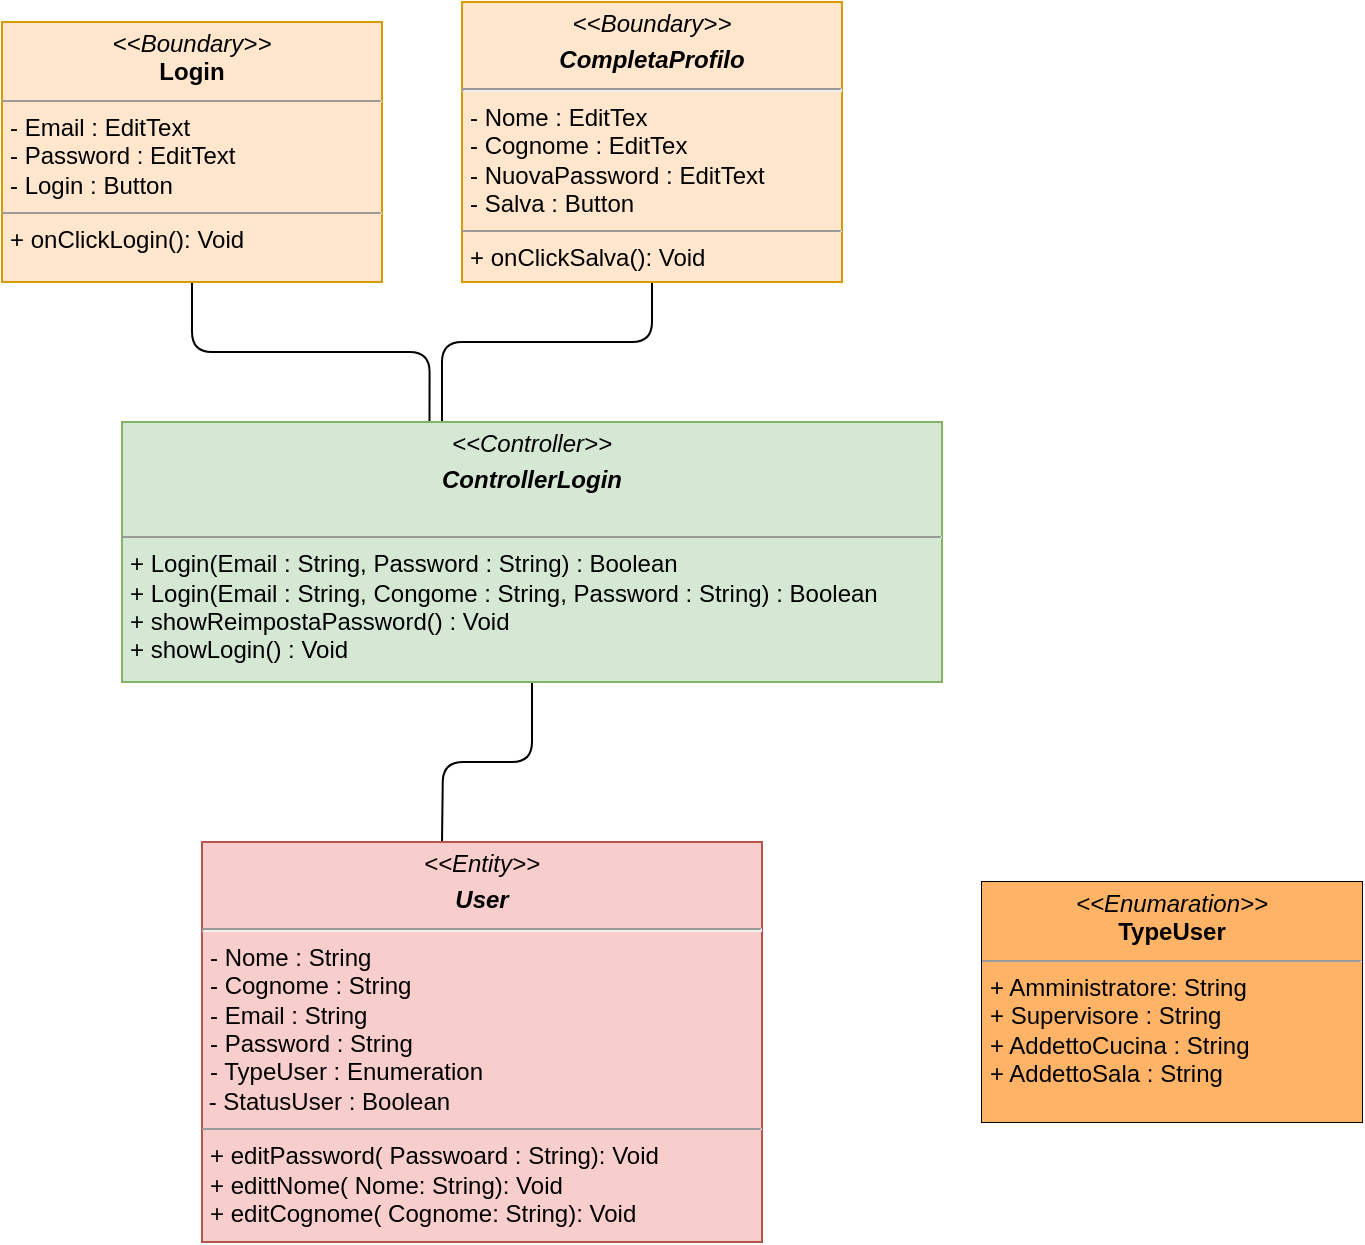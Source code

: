 <mxfile version="20.6.2" type="device" pages="6"><diagram id="C5RBs43oDa-KdzZeNtuy" name="Login"><mxGraphModel dx="1250" dy="701" grid="1" gridSize="10" guides="1" tooltips="1" connect="1" arrows="1" fold="1" page="1" pageScale="1" pageWidth="827" pageHeight="1169" math="0" shadow="0"><root><mxCell id="WIyWlLk6GJQsqaUBKTNV-0"/><mxCell id="WIyWlLk6GJQsqaUBKTNV-1" parent="WIyWlLk6GJQsqaUBKTNV-0"/><mxCell id="fIgG-gsYOsjB_yqQdHiJ-6" style="edgeStyle=orthogonalEdgeStyle;orthogonalLoop=1;jettySize=auto;html=1;exitX=0.5;exitY=1;exitDx=0;exitDy=0;entryX=0.375;entryY=0;entryDx=0;entryDy=0;entryPerimeter=0;endArrow=none;endFill=0;rounded=1;" parent="WIyWlLk6GJQsqaUBKTNV-1" source="fIgG-gsYOsjB_yqQdHiJ-0" target="fIgG-gsYOsjB_yqQdHiJ-2" edge="1"><mxGeometry relative="1" as="geometry"/></mxCell><mxCell id="fIgG-gsYOsjB_yqQdHiJ-0" value="&lt;p style=&quot;margin:0px;margin-top:4px;text-align:center;&quot;&gt;&lt;i&gt;&amp;lt;&amp;lt;Boundary&amp;gt;&amp;gt;&lt;/i&gt;&lt;br&gt;&lt;b&gt;Login&lt;/b&gt;&lt;/p&gt;&lt;hr size=&quot;1&quot;&gt;&lt;p style=&quot;margin:0px;margin-left:4px;&quot;&gt;- Email : EditText&lt;br&gt;- Password : EditText&lt;/p&gt;&lt;p style=&quot;margin:0px;margin-left:4px;&quot;&gt;- Login : Button&lt;/p&gt;&lt;hr size=&quot;1&quot;&gt;&lt;p style=&quot;margin:0px;margin-left:4px;&quot;&gt;+ onClickLogin(): Void&lt;br&gt;&lt;/p&gt;" style="verticalAlign=top;align=left;overflow=fill;fontSize=12;fontFamily=Helvetica;html=1;fillColor=#ffe6cc;strokeColor=#d79b00;" parent="WIyWlLk6GJQsqaUBKTNV-1" vertex="1"><mxGeometry x="80" y="60" width="190" height="130" as="geometry"/></mxCell><mxCell id="fIgG-gsYOsjB_yqQdHiJ-7" style="edgeStyle=orthogonalEdgeStyle;orthogonalLoop=1;jettySize=auto;html=1;strokeColor=default;rounded=1;endArrow=none;endFill=0;" parent="WIyWlLk6GJQsqaUBKTNV-1" source="fIgG-gsYOsjB_yqQdHiJ-1" target="fIgG-gsYOsjB_yqQdHiJ-2" edge="1"><mxGeometry relative="1" as="geometry"><Array as="points"><mxPoint x="405" y="220"/><mxPoint x="300" y="220"/></Array></mxGeometry></mxCell><mxCell id="fIgG-gsYOsjB_yqQdHiJ-1" value="&lt;p style=&quot;margin:0px;margin-top:4px;text-align:center;&quot;&gt;&lt;i&gt;&amp;lt;&amp;lt;Boundary&amp;gt;&amp;gt;&lt;/i&gt;&lt;br&gt;&lt;/p&gt;&lt;p style=&quot;margin:0px;margin-top:4px;text-align:center;&quot;&gt;&lt;i&gt;&lt;b&gt;CompletaProfilo&lt;/b&gt;&lt;/i&gt;&lt;/p&gt;&lt;hr&gt;&lt;p style=&quot;margin:0px;margin-left:4px;&quot;&gt;- Nome : EditTex&lt;br&gt;&lt;/p&gt;&lt;p style=&quot;margin:0px;margin-left:4px;&quot;&gt;- Cognome : EditTex&lt;br&gt;&lt;/p&gt;&lt;p style=&quot;margin:0px;margin-left:4px;&quot;&gt;- NuovaPassword : EditText&lt;/p&gt;&lt;p style=&quot;margin:0px;margin-left:4px;&quot;&gt;- Salva : Button&lt;/p&gt;&lt;hr size=&quot;1&quot;&gt;&lt;p style=&quot;margin:0px;margin-left:4px;&quot;&gt;+ onClickSalva(): Void&lt;br&gt;&lt;/p&gt;" style="verticalAlign=top;align=left;overflow=fill;fontSize=12;fontFamily=Helvetica;html=1;fillColor=#ffe6cc;strokeColor=#d79b00;" parent="WIyWlLk6GJQsqaUBKTNV-1" vertex="1"><mxGeometry x="310" y="50" width="190" height="140" as="geometry"/></mxCell><mxCell id="fIgG-gsYOsjB_yqQdHiJ-8" style="edgeStyle=orthogonalEdgeStyle;rounded=1;orthogonalLoop=1;jettySize=auto;html=1;exitX=0.5;exitY=1;exitDx=0;exitDy=0;endArrow=none;endFill=0;entryX=0.5;entryY=0;entryDx=0;entryDy=0;" parent="WIyWlLk6GJQsqaUBKTNV-1" source="fIgG-gsYOsjB_yqQdHiJ-2" edge="1"><mxGeometry relative="1" as="geometry"><mxPoint x="300" y="470" as="targetPoint"/><Array as="points"/></mxGeometry></mxCell><mxCell id="fIgG-gsYOsjB_yqQdHiJ-2" value="&lt;p style=&quot;margin:0px;margin-top:4px;text-align:center;&quot;&gt;&lt;i&gt;&amp;lt;&amp;lt;Controller&amp;gt;&amp;gt;&lt;/i&gt;&lt;br&gt;&lt;/p&gt;&lt;p style=&quot;margin:0px;margin-top:4px;text-align:center;&quot;&gt;&lt;i&gt;&lt;b&gt;ControllerLogin&lt;/b&gt;&lt;/i&gt;&lt;/p&gt;&lt;br&gt;&lt;hr size=&quot;1&quot;&gt;&lt;p style=&quot;margin:0px;margin-left:4px;&quot;&gt;+ Login(Email : String, Password : String) : Boolean&lt;br&gt;&lt;/p&gt;&lt;p style=&quot;margin:0px;margin-left:4px;&quot;&gt;+ Login(Email : String, Congome : String, Password : String) : Boolean&lt;br&gt;&lt;/p&gt;&lt;p style=&quot;margin:0px;margin-left:4px;&quot;&gt;+ showReimpostaPassword() : Void&lt;/p&gt;&lt;p style=&quot;margin:0px;margin-left:4px;&quot;&gt;+ showLogin() : Void&lt;/p&gt;" style="verticalAlign=top;align=left;overflow=fill;fontSize=12;fontFamily=Helvetica;html=1;fillColor=#d5e8d4;strokeColor=#82b366;" parent="WIyWlLk6GJQsqaUBKTNV-1" vertex="1"><mxGeometry x="140" y="260" width="410" height="130" as="geometry"/></mxCell><mxCell id="BSMF40cWOVb4mslJt6LY-0" value="&lt;p style=&quot;margin:0px;margin-top:4px;text-align:center;&quot;&gt;&lt;i&gt;&amp;lt;&amp;lt;Entity&amp;gt;&amp;gt;&lt;/i&gt;&lt;br&gt;&lt;/p&gt;&lt;p style=&quot;margin:0px;margin-top:4px;text-align:center;&quot;&gt;&lt;i&gt;&lt;b&gt;User&lt;/b&gt;&lt;/i&gt;&lt;/p&gt;&lt;hr&gt;&lt;p style=&quot;margin:0px;margin-left:4px;&quot;&gt;- Nome : String&lt;br&gt;&lt;/p&gt;&lt;p style=&quot;margin:0px;margin-left:4px;&quot;&gt;- Cognome : String&lt;/p&gt;&lt;p style=&quot;margin:0px;margin-left:4px;&quot;&gt;- Email : String&lt;/p&gt;&lt;p style=&quot;margin:0px;margin-left:4px;&quot;&gt;- Password : String&lt;/p&gt;&lt;p style=&quot;margin:0px;margin-left:4px;&quot;&gt;- TypeUser : Enumeration&lt;/p&gt;&amp;nbsp;- StatusUser : Boolean&lt;br&gt;&lt;hr size=&quot;1&quot;&gt;&lt;p style=&quot;margin:0px;margin-left:4px;&quot;&gt;+ editPassword( Passwoard : String): Void&lt;br&gt;&lt;/p&gt;&lt;p style=&quot;margin:0px;margin-left:4px;&quot;&gt;+ edittNome( Nome: String): Void&lt;br&gt;&lt;/p&gt;&lt;p style=&quot;margin:0px;margin-left:4px;&quot;&gt;+ editCognome( Cognome: String): Void&lt;br&gt;&lt;/p&gt;" style="verticalAlign=top;align=left;overflow=fill;fontSize=12;fontFamily=Helvetica;html=1;fillColor=#f8cecc;strokeColor=#b85450;" vertex="1" parent="WIyWlLk6GJQsqaUBKTNV-1"><mxGeometry x="180" y="470" width="280" height="200" as="geometry"/></mxCell><mxCell id="NIJepzwRWsLgAAEDBCcd-0" value="&lt;p style=&quot;margin:0px;margin-top:4px;text-align:center;&quot;&gt;&lt;i&gt;&amp;lt;&amp;lt;Enumaration&amp;gt;&amp;gt;&lt;/i&gt;&lt;br&gt;&lt;b&gt;TypeUser&lt;/b&gt;&lt;/p&gt;&lt;hr size=&quot;1&quot;&gt;&lt;p style=&quot;margin:0px;margin-left:4px;&quot;&gt;+ Amministratore: String&lt;br&gt;+ Supervisore : String&lt;/p&gt;&lt;p style=&quot;margin:0px;margin-left:4px;&quot;&gt;+ AddettoCucina : String&lt;/p&gt;&lt;p style=&quot;margin:0px;margin-left:4px;&quot;&gt;+ AddettoSala : String&lt;br&gt;&lt;/p&gt;" style="verticalAlign=top;align=left;overflow=fill;fontSize=12;fontFamily=Helvetica;html=1;labelBackgroundColor=#FFB366;" vertex="1" parent="WIyWlLk6GJQsqaUBKTNV-1"><mxGeometry x="570" y="490" width="190" height="120" as="geometry"/></mxCell></root></mxGraphModel></diagram><diagram id="jGvig69323w6pwtKVTCG" name="CreaUtenza"><mxGraphModel dx="2773" dy="2178" grid="1" gridSize="10" guides="1" tooltips="1" connect="1" arrows="1" fold="1" page="1" pageScale="1" pageWidth="850" pageHeight="1100" math="0" shadow="0"><root><mxCell id="0"/><mxCell id="1" parent="0"/><mxCell id="91bRiFMgVz9EXIyJVwng-1" style="edgeStyle=orthogonalEdgeStyle;orthogonalLoop=1;jettySize=auto;html=1;exitX=0.5;exitY=1;exitDx=0;exitDy=0;entryX=0.375;entryY=0;entryDx=0;entryDy=0;entryPerimeter=0;endArrow=none;endFill=0;rounded=1;" edge="1" parent="1" source="91bRiFMgVz9EXIyJVwng-2" target="91bRiFMgVz9EXIyJVwng-6"><mxGeometry relative="1" as="geometry"/></mxCell><mxCell id="91bRiFMgVz9EXIyJVwng-2" value="&lt;p style=&quot;margin:0px;margin-top:4px;text-align:center;&quot;&gt;&lt;i&gt;&amp;lt;&amp;lt;Boundary&amp;gt;&amp;gt;&lt;/i&gt;&lt;br&gt;&lt;b&gt;ListEmployees&lt;/b&gt;&lt;/p&gt;&lt;hr size=&quot;1&quot;&gt;&lt;p style=&quot;margin:0px;margin-left:4px;&quot;&gt;- ListEmployees : Arraylist&amp;lt;EmployeeItem&amp;gt;&lt;/p&gt;&lt;p style=&quot;margin:0px;margin-left:4px;&quot;&gt;- SearchBar : EditText&lt;/p&gt;&lt;hr size=&quot;1&quot;&gt;&lt;p style=&quot;margin:0px;margin-left:4px;&quot;&gt;+ onClickSearch(): Void&lt;br&gt;&lt;/p&gt;&lt;p style=&quot;margin:0px;margin-left:4px;&quot;&gt;&lt;br&gt;&lt;/p&gt;" style="verticalAlign=top;align=left;overflow=fill;fontSize=12;fontFamily=Helvetica;html=1;fillColor=#ffe6cc;strokeColor=#d79b00;" vertex="1" parent="1"><mxGeometry x="-260" y="-60" width="240" height="120" as="geometry"/></mxCell><mxCell id="91bRiFMgVz9EXIyJVwng-3" style="edgeStyle=orthogonalEdgeStyle;orthogonalLoop=1;jettySize=auto;html=1;strokeColor=default;rounded=1;endArrow=none;endFill=0;" edge="1" parent="1" source="91bRiFMgVz9EXIyJVwng-4" target="91bRiFMgVz9EXIyJVwng-6"><mxGeometry relative="1" as="geometry"><Array as="points"><mxPoint x="90" y="100"/><mxPoint x="5" y="100"/></Array></mxGeometry></mxCell><mxCell id="91bRiFMgVz9EXIyJVwng-4" value="&lt;p style=&quot;margin:0px;margin-top:4px;text-align:center;&quot;&gt;&lt;i&gt;&amp;lt;&amp;lt;Boundary&amp;gt;&amp;gt;&lt;/i&gt;&lt;br&gt;&lt;/p&gt;&lt;p style=&quot;margin:0px;margin-top:4px;text-align:center;&quot;&gt;&lt;b&gt;&lt;i&gt;CreateEmployee&lt;/i&gt;&lt;/b&gt;&lt;/p&gt;&lt;hr&gt;&lt;p style=&quot;margin:0px;margin-left:4px;&quot;&gt;- Email: EditTex&lt;/p&gt;&lt;p style=&quot;margin:0px;margin-left:4px;&quot;&gt;- Password : EditText&lt;/p&gt;&lt;p style=&quot;margin:0px;margin-left:4px;&quot;&gt;- Aggiungi : Button&lt;/p&gt;&lt;p style=&quot;margin:0px;margin-left:4px;&quot;&gt;- Annulla : Button&lt;br&gt;&lt;/p&gt;&lt;p style=&quot;margin:0px;margin-left:4px;&quot;&gt;- Genera : Button&lt;br&gt;&lt;/p&gt;&lt;p style=&quot;margin:0px;margin-left:4px;&quot;&gt;- CucinaRuolo : Button&lt;br&gt;&lt;/p&gt;&lt;p style=&quot;margin:0px;margin-left:4px;&quot;&gt;- SupervisoreRuolo : Button&lt;br&gt;&lt;/p&gt;&lt;p style=&quot;margin:0px;margin-left:4px;&quot;&gt;- SalaRuolo : Button&lt;br&gt;&lt;/p&gt;&lt;hr size=&quot;1&quot;&gt;&lt;p style=&quot;margin:0px;margin-left:4px;&quot;&gt;+ onClickAggiungi(): Void&lt;br&gt;&lt;/p&gt;&lt;p style=&quot;margin:0px;margin-left:4px;&quot;&gt;+ onClickAnnulla&amp;nbsp;(): Void&lt;br&gt;&lt;/p&gt;&lt;p style=&quot;margin:0px;margin-left:4px;&quot;&gt;+ onClickGenera&amp;nbsp;(): Void&lt;br&gt;&lt;/p&gt;&lt;p style=&quot;margin:0px;margin-left:4px;&quot;&gt;+ onClickCucinaRuolo(): Void&lt;br&gt;&lt;/p&gt;&lt;p style=&quot;margin:0px;margin-left:4px;&quot;&gt;+ onClickSupervisoreRuolo&amp;nbsp;(): Void&lt;br&gt;&lt;/p&gt;&lt;p style=&quot;margin:0px;margin-left:4px;&quot;&gt;+ onClickSalaRuolo&amp;nbsp;(): Void&lt;br&gt;&lt;/p&gt;" style="verticalAlign=top;align=left;overflow=fill;fontSize=12;fontFamily=Helvetica;html=1;fillColor=#ffe6cc;strokeColor=#d79b00;" vertex="1" parent="1"><mxGeometry x="10" y="-220" width="200" height="280" as="geometry"/></mxCell><mxCell id="91bRiFMgVz9EXIyJVwng-5" style="edgeStyle=orthogonalEdgeStyle;rounded=1;orthogonalLoop=1;jettySize=auto;html=1;exitX=0.5;exitY=1;exitDx=0;exitDy=0;endArrow=none;endFill=0;entryX=0.5;entryY=0;entryDx=0;entryDy=0;" edge="1" parent="1" source="91bRiFMgVz9EXIyJVwng-6"><mxGeometry relative="1" as="geometry"><mxPoint x="-40" y="350" as="targetPoint"/><Array as="points"/></mxGeometry></mxCell><mxCell id="91bRiFMgVz9EXIyJVwng-6" value="&lt;p style=&quot;margin:0px;margin-top:4px;text-align:center;&quot;&gt;&lt;i&gt;&amp;lt;&amp;lt;Controller&amp;gt;&amp;gt;&lt;/i&gt;&lt;br&gt;&lt;/p&gt;&lt;p style=&quot;margin:0px;margin-top:4px;text-align:center;&quot;&gt;&lt;i&gt;&lt;b&gt;ControllerListEmployees&lt;/b&gt;&lt;/i&gt;&lt;/p&gt;&lt;br&gt;&lt;hr size=&quot;1&quot;&gt;&lt;p style=&quot;margin:0px;margin-left:4px;&quot;&gt;+ SearchEmployee(SearchText: String ) : ArrayList&amp;lt;User&amp;gt;&lt;br&gt;&lt;/p&gt;&lt;p style=&quot;margin:0px;margin-left:4px;&quot;&gt;+ createEmployee (Email : String, Password : String) : Boolean&lt;/p&gt;&lt;p style=&quot;margin:0px;margin-left:4px;&quot;&gt;+ deleteEmployee(Employee : User ) : Void&lt;/p&gt;&lt;p style=&quot;margin:0px;margin-left:4px;&quot;&gt;+ showListEmployees() : Void&lt;/p&gt;&lt;p style=&quot;margin:0px;margin-left:4px;&quot;&gt;+ showCreateEmployee() : Void&lt;br&gt;&lt;/p&gt;" style="verticalAlign=top;align=left;overflow=fill;fontSize=12;fontFamily=Helvetica;html=1;fillColor=#d5e8d4;strokeColor=#82b366;" vertex="1" parent="1"><mxGeometry x="-200" y="140" width="410" height="140" as="geometry"/></mxCell><mxCell id="n3niWPPaWHamE7B-ONCe-1" value="&lt;p style=&quot;margin:0px;margin-top:4px;text-align:center;&quot;&gt;&lt;i&gt;&amp;lt;&amp;lt;Entity&amp;gt;&amp;gt;&lt;/i&gt;&lt;br&gt;&lt;/p&gt;&lt;p style=&quot;margin:0px;margin-top:4px;text-align:center;&quot;&gt;&lt;i&gt;&lt;b&gt;User&lt;/b&gt;&lt;/i&gt;&lt;/p&gt;&lt;hr&gt;&lt;p style=&quot;margin:0px;margin-left:4px;&quot;&gt;- Nome : String&lt;br&gt;&lt;/p&gt;&lt;p style=&quot;margin:0px;margin-left:4px;&quot;&gt;- Cognome : String&lt;/p&gt;&lt;p style=&quot;margin:0px;margin-left:4px;&quot;&gt;- Email : String&lt;/p&gt;&lt;p style=&quot;margin:0px;margin-left:4px;&quot;&gt;- Password : String&lt;/p&gt;&lt;p style=&quot;margin:0px;margin-left:4px;&quot;&gt;- TypeUser : Enumeration&lt;/p&gt;&amp;nbsp;- StatusUser : Boolean&lt;br&gt;&lt;hr size=&quot;1&quot;&gt;&lt;p style=&quot;margin:0px;margin-left:4px;&quot;&gt;+ editPassword( Passwoard : String): Void&lt;br&gt;&lt;/p&gt;&lt;p style=&quot;margin:0px;margin-left:4px;&quot;&gt;+ edittNome( Nome: String): Void&lt;br&gt;&lt;/p&gt;&lt;p style=&quot;margin:0px;margin-left:4px;&quot;&gt;+ editCognome( Cognome: String): Void&lt;br&gt;&lt;/p&gt;" style="verticalAlign=top;align=left;overflow=fill;fontSize=12;fontFamily=Helvetica;html=1;fillColor=#f8cecc;strokeColor=#b85450;" vertex="1" parent="1"><mxGeometry x="-180" y="350" width="280" height="200" as="geometry"/></mxCell><mxCell id="4iCoaSWhfc6eYk2kQwWl-1" value="&lt;p style=&quot;margin:0px;margin-top:4px;text-align:center;&quot;&gt;&lt;i&gt;&amp;lt;&amp;lt;Enumaration&amp;gt;&amp;gt;&lt;/i&gt;&lt;br&gt;&lt;b&gt;TypeUser&lt;/b&gt;&lt;/p&gt;&lt;hr size=&quot;1&quot;&gt;&lt;p style=&quot;margin:0px;margin-left:4px;&quot;&gt;+ Amministratore: String&lt;br&gt;+ Supervisore : String&lt;/p&gt;&lt;p style=&quot;margin:0px;margin-left:4px;&quot;&gt;+ AddettoCucina : String&lt;/p&gt;&lt;p style=&quot;margin:0px;margin-left:4px;&quot;&gt;+ AddettoSala : String&lt;br&gt;&lt;/p&gt;" style="verticalAlign=top;align=left;overflow=fill;fontSize=12;fontFamily=Helvetica;html=1;labelBackgroundColor=#FFB366;" vertex="1" parent="1"><mxGeometry x="230" y="340" width="190" height="120" as="geometry"/></mxCell><mxCell id="4iCoaSWhfc6eYk2kQwWl-3" style="edgeStyle=orthogonalEdgeStyle;rounded=1;orthogonalLoop=1;jettySize=auto;html=1;exitX=1;exitY=0.5;exitDx=0;exitDy=0;entryX=0.006;entryY=0.541;entryDx=0;entryDy=0;entryPerimeter=0;endArrow=none;endFill=0;" edge="1" parent="1" source="4iCoaSWhfc6eYk2kQwWl-2" target="91bRiFMgVz9EXIyJVwng-2"><mxGeometry relative="1" as="geometry"/></mxCell><mxCell id="4iCoaSWhfc6eYk2kQwWl-2" value="&lt;p style=&quot;margin:0px;margin-top:4px;text-align:center;&quot;&gt;&lt;i&gt;&amp;lt;&amp;lt;Boundary&amp;gt;&amp;gt;&lt;/i&gt;&lt;br&gt;&lt;b&gt;EmployeeItem&lt;/b&gt;&lt;/p&gt;&lt;hr size=&quot;1&quot;&gt;&lt;p style=&quot;margin:0px;margin-left:4px;&quot;&gt;- LogoRuolo : ImageView&lt;/p&gt;&lt;p style=&quot;margin:0px;margin-left:4px;&quot;&gt;- NomeCognome : TextView&lt;br&gt;- Ruolo: TextView&lt;br&gt;&lt;/p&gt;&lt;p style=&quot;margin:0px;margin-left:4px;&quot;&gt;- Status : Circles&lt;/p&gt;&lt;hr size=&quot;1&quot;&gt;&lt;p style=&quot;margin:0px;margin-left:4px;&quot;&gt;&lt;br&gt;&lt;/p&gt;&lt;p style=&quot;margin:0px;margin-left:4px;&quot;&gt;&lt;br&gt;&lt;/p&gt;" style="verticalAlign=top;align=left;overflow=fill;fontSize=12;fontFamily=Helvetica;html=1;fillColor=#ffe6cc;strokeColor=#d79b00;" vertex="1" parent="1"><mxGeometry x="-530" y="-60" width="190" height="130" as="geometry"/></mxCell></root></mxGraphModel></diagram><diagram id="GJ8tsDP2kwkNJNtcHsYm" name="Produttività"><mxGraphModel dx="1923" dy="1078" grid="1" gridSize="10" guides="1" tooltips="1" connect="1" arrows="1" fold="1" page="1" pageScale="1" pageWidth="850" pageHeight="1100" math="0" shadow="0"><root><mxCell id="0"/><mxCell id="1" parent="0"/><mxCell id="xRPLZ9OTyfNiqpCq2RP6-2" value="&lt;p style=&quot;margin:0px;margin-top:4px;text-align:center;&quot;&gt;&lt;i&gt;&amp;lt;&amp;lt;Boundary&amp;gt;&amp;gt;&lt;/i&gt;&lt;br&gt;&lt;b&gt;Productivity&lt;/b&gt;&lt;/p&gt;&lt;hr size=&quot;1&quot;&gt;&lt;p style=&quot;margin:0px;margin-left:4px;&quot;&gt;- DataPickerFrom : DataPicker&lt;/p&gt;&amp;nbsp;- DataPicker&lt;span style=&quot;background-color: initial;&quot;&gt;To : DataPicker&lt;/span&gt;&lt;br&gt;&lt;p style=&quot;margin:0px;margin-left:4px;&quot;&gt;- CircularDiagramProductivity : Diagram&amp;nbsp;&lt;/p&gt;&lt;p style=&quot;margin:0px;margin-left:4px;&quot;&gt;- LinearDiagramProductivity : Diagram&amp;nbsp;&lt;br&gt;&lt;/p&gt;&lt;hr&gt;&lt;p style=&quot;margin:0px;margin-left:4px;&quot;&gt;&lt;/p&gt;&lt;p style=&quot;margin:0px;margin-left:4px;&quot;&gt;+ onClickDataPicker() : Void&lt;/p&gt;" style="verticalAlign=top;align=left;overflow=fill;fontSize=12;fontFamily=Helvetica;html=1;fillColor=#ffe6cc;strokeColor=#d79b00;" vertex="1" parent="1"><mxGeometry x="570" y="160" width="240" height="140" as="geometry"/></mxCell><mxCell id="xRPLZ9OTyfNiqpCq2RP6-15" style="edgeStyle=orthogonalEdgeStyle;rounded=1;orthogonalLoop=1;jettySize=auto;html=1;exitX=0.5;exitY=0;exitDx=0;exitDy=0;entryX=0.5;entryY=1;entryDx=0;entryDy=0;endArrow=none;endFill=0;" edge="1" parent="1" source="xRPLZ9OTyfNiqpCq2RP6-6" target="xRPLZ9OTyfNiqpCq2RP6-2"><mxGeometry relative="1" as="geometry"/></mxCell><mxCell id="xRPLZ9OTyfNiqpCq2RP6-6" value="&lt;p style=&quot;margin:0px;margin-top:4px;text-align:center;&quot;&gt;&lt;i&gt;&amp;lt;&amp;lt;Controller&amp;gt;&amp;gt;&lt;/i&gt;&lt;br&gt;&lt;/p&gt;&lt;p style=&quot;margin:0px;margin-top:4px;text-align:center;&quot;&gt;&lt;i&gt;&lt;b&gt;ControllerProductivity&lt;/b&gt;&lt;/i&gt;&lt;/p&gt;&lt;br&gt;&lt;hr size=&quot;1&quot;&gt;&lt;p style=&quot;margin:0px;margin-left:4px;&quot;&gt;&lt;span style=&quot;background-color: initial;&quot;&gt;+ changeDate(dataPickerFrom : Date , DataPickerTo : Date) : Void&lt;/span&gt;&lt;/p&gt;&lt;p style=&quot;margin:0px;margin-left:4px;&quot;&gt;+ calculateProductivity( ListOrders : ArrayList&amp;lt;ProductOrdered&amp;gt;, listUtser : ArrayList&amp;lt;User&amp;gt;) : Void&lt;span style=&quot;background-color: initial;&quot;&gt;&lt;br&gt;&lt;/span&gt;&lt;/p&gt;&lt;p style=&quot;margin:0px;margin-left:4px;&quot;&gt;+ updateDiagrams() : Void&lt;br&gt;&lt;/p&gt;&lt;p style=&quot;margin:0px;margin-left:4px;&quot;&gt;+ showProductivity() : Void&lt;/p&gt;" style="verticalAlign=top;align=left;overflow=fill;fontSize=12;fontFamily=Helvetica;html=1;fillColor=#d5e8d4;strokeColor=#82b366;" vertex="1" parent="1"><mxGeometry x="480" y="400" width="550" height="130" as="geometry"/></mxCell><mxCell id="J6YLFiYET-S__J0yKZxM-6" style="edgeStyle=orthogonalEdgeStyle;rounded=1;orthogonalLoop=1;jettySize=auto;html=1;exitX=0.5;exitY=0;exitDx=0;exitDy=0;entryX=0.36;entryY=1.029;entryDx=0;entryDy=0;entryPerimeter=0;endArrow=none;endFill=0;" edge="1" parent="1" source="xRPLZ9OTyfNiqpCq2RP6-11" target="xRPLZ9OTyfNiqpCq2RP6-6"><mxGeometry relative="1" as="geometry"/></mxCell><mxCell id="xRPLZ9OTyfNiqpCq2RP6-11" value="&lt;p style=&quot;margin:0px;margin-top:4px;text-align:center;&quot;&gt;&lt;i&gt;&amp;lt;&amp;lt;Entity&amp;gt;&amp;gt;&lt;/i&gt;&lt;br&gt;&lt;/p&gt;&lt;p style=&quot;margin:0px;margin-top:4px;text-align:center;&quot;&gt;&lt;b&gt;&lt;i&gt;ProductOrdered&lt;/i&gt;&lt;/b&gt;&lt;/p&gt;&lt;hr&gt;&lt;p style=&quot;margin:0px;margin-left:4px;&quot;&gt;- Quantity: Integer&lt;/p&gt;&lt;p style=&quot;margin:0px;margin-left:4px;&quot;&gt;- TotalPrice : Float&lt;/p&gt;&lt;p style=&quot;margin:0px;margin-left:4px;&quot;&gt;- DelieveredState : Boolean&lt;/p&gt;&lt;p style=&quot;margin:0px;margin-left:4px;&quot;&gt;- DeliveredFrom : Utente&lt;/p&gt;&lt;p style=&quot;margin:0px;margin-left:4px;&quot;&gt;- Data : Date&lt;/p&gt;&lt;hr size=&quot;1&quot;&gt;&lt;p style=&quot;margin:0px;margin-left:4px;&quot;&gt;+ isDelievered() : Boolean&lt;br&gt;&lt;/p&gt;" style="verticalAlign=top;align=left;overflow=fill;fontSize=12;fontFamily=Helvetica;html=1;fillColor=#f8cecc;strokeColor=#b85450;" vertex="1" parent="1"><mxGeometry x="410" y="610" width="210" height="160" as="geometry"/></mxCell><mxCell id="J6YLFiYET-S__J0yKZxM-5" style="edgeStyle=orthogonalEdgeStyle;rounded=1;orthogonalLoop=1;jettySize=auto;html=1;exitX=0.5;exitY=0;exitDx=0;exitDy=0;entryX=0.784;entryY=1.022;entryDx=0;entryDy=0;entryPerimeter=0;endArrow=none;endFill=0;" edge="1" parent="1" source="J6YLFiYET-S__J0yKZxM-1"><mxGeometry relative="1" as="geometry"><mxPoint x="810.05" y="530.0" as="targetPoint"/></mxGeometry></mxCell><mxCell id="J6YLFiYET-S__J0yKZxM-1" value="&lt;p style=&quot;margin:0px;margin-top:4px;text-align:center;&quot;&gt;&lt;i&gt;&amp;lt;&amp;lt;Entity&amp;gt;&amp;gt;&lt;/i&gt;&lt;br&gt;&lt;/p&gt;&lt;p style=&quot;margin:0px;margin-top:4px;text-align:center;&quot;&gt;&lt;i&gt;&lt;b&gt;User&lt;/b&gt;&lt;/i&gt;&lt;/p&gt;&lt;hr&gt;&lt;p style=&quot;margin:0px;margin-left:4px;&quot;&gt;- Nome : String&lt;br&gt;&lt;/p&gt;&lt;p style=&quot;margin:0px;margin-left:4px;&quot;&gt;- Cognome : String&lt;/p&gt;&lt;p style=&quot;margin:0px;margin-left:4px;&quot;&gt;- Email : String&lt;/p&gt;&lt;p style=&quot;margin:0px;margin-left:4px;&quot;&gt;- Password : String&lt;/p&gt;&lt;p style=&quot;margin:0px;margin-left:4px;&quot;&gt;- TypeUser : Enumeration&lt;/p&gt;&amp;nbsp;- StatusUser : Boolean&lt;br&gt;&lt;hr size=&quot;1&quot;&gt;&lt;p style=&quot;margin:0px;margin-left:4px;&quot;&gt;+ editPassword( Passwoard : String): Void&lt;br&gt;&lt;/p&gt;&lt;p style=&quot;margin:0px;margin-left:4px;&quot;&gt;+ edittNome( Nome: String): Void&lt;br&gt;&lt;/p&gt;&lt;p style=&quot;margin:0px;margin-left:4px;&quot;&gt;+ editCognome( Cognome: String): Void&lt;br&gt;&lt;/p&gt;" style="verticalAlign=top;align=left;overflow=fill;fontSize=12;fontFamily=Helvetica;html=1;fillColor=#f8cecc;strokeColor=#b85450;" vertex="1" parent="1"><mxGeometry x="818.85" y="617.14" width="280" height="200" as="geometry"/></mxCell><mxCell id="C7KmnCAQw8hZGs4RPzkw-1" value="&lt;p style=&quot;margin:0px;margin-top:4px;text-align:center;&quot;&gt;&lt;i&gt;&amp;lt;&amp;lt;Enumaration&amp;gt;&amp;gt;&lt;/i&gt;&lt;br&gt;&lt;b&gt;TypeUser&lt;/b&gt;&lt;/p&gt;&lt;hr size=&quot;1&quot;&gt;&lt;p style=&quot;margin:0px;margin-left:4px;&quot;&gt;+ Amministratore: String&lt;br&gt;+ Supervisore : String&lt;/p&gt;&lt;p style=&quot;margin:0px;margin-left:4px;&quot;&gt;+ AddettoCucina : String&lt;/p&gt;&lt;p style=&quot;margin:0px;margin-left:4px;&quot;&gt;+ AddettoSala : String&lt;br&gt;&lt;/p&gt;" style="verticalAlign=top;align=left;overflow=fill;fontSize=12;fontFamily=Helvetica;html=1;labelBackgroundColor=#FFB366;" vertex="1" parent="1"><mxGeometry x="1100" y="440" width="190" height="120" as="geometry"/></mxCell></root></mxGraphModel></diagram><diagram id="nGCKs0DF24O0JzaQR2Bo" name="InfoRistorante"><mxGraphModel dx="3100" dy="2444" grid="1" gridSize="10" guides="1" tooltips="1" connect="1" arrows="1" fold="1" page="1" pageScale="1" pageWidth="827" pageHeight="1169" math="0" shadow="0"><root><mxCell id="0"/><mxCell id="1" parent="0"/><mxCell id="x-MVAJqdeXUSUHbn7tPr-1" style="edgeStyle=orthogonalEdgeStyle;orthogonalLoop=1;jettySize=auto;html=1;exitX=0.5;exitY=1;exitDx=0;exitDy=0;entryX=0.375;entryY=0;entryDx=0;entryDy=0;entryPerimeter=0;endArrow=none;endFill=0;rounded=1;" parent="1" source="x-MVAJqdeXUSUHbn7tPr-2" target="x-MVAJqdeXUSUHbn7tPr-6" edge="1"><mxGeometry relative="1" as="geometry"/></mxCell><mxCell id="x-MVAJqdeXUSUHbn7tPr-2" value="&lt;p style=&quot;margin:0px;margin-top:4px;text-align:center;&quot;&gt;&lt;i&gt;&amp;lt;&amp;lt;Boundary&amp;gt;&amp;gt;&lt;/i&gt;&lt;br&gt;&lt;b&gt;Account&lt;/b&gt;&lt;/p&gt;&lt;hr size=&quot;1&quot;&gt;&lt;p style=&quot;margin:0px;margin-left:4px;&quot;&gt;- Email : EditText&lt;br&gt;- Password : EditText&lt;/p&gt;&lt;p style=&quot;margin:0px;margin-left:4px;&quot;&gt;- Modifica : Button&lt;/p&gt;&lt;p style=&quot;margin:0px;margin-left:4px;&quot;&gt;- LogOut : Button&lt;/p&gt;&lt;hr size=&quot;1&quot;&gt;&lt;p style=&quot;margin:0px;margin-left:4px;&quot;&gt;+ onClickModifica(): Void&lt;br&gt;&lt;/p&gt;&lt;p style=&quot;margin:0px;margin-left:4px;&quot;&gt;+ onClickLogOut(): Void&lt;/p&gt;" style="verticalAlign=top;align=left;overflow=fill;fontSize=12;fontFamily=Helvetica;html=1;fillColor=#ffe6cc;strokeColor=#d79b00;" parent="1" vertex="1"><mxGeometry x="120" y="-10" width="230" height="160" as="geometry"/></mxCell><mxCell id="x-MVAJqdeXUSUHbn7tPr-3" style="edgeStyle=orthogonalEdgeStyle;orthogonalLoop=1;jettySize=auto;html=1;strokeColor=default;rounded=1;endArrow=none;endFill=0;" parent="1" source="x-MVAJqdeXUSUHbn7tPr-4" target="x-MVAJqdeXUSUHbn7tPr-6" edge="1"><mxGeometry relative="1" as="geometry"><Array as="points"><mxPoint x="485" y="220"/><mxPoint x="380" y="220"/></Array></mxGeometry></mxCell><mxCell id="x-MVAJqdeXUSUHbn7tPr-4" value="&lt;p style=&quot;margin:0px;margin-top:4px;text-align:center;&quot;&gt;&lt;i&gt;&amp;lt;&amp;lt;Boundary&amp;gt;&amp;gt;&lt;/i&gt;&lt;br&gt;&lt;/p&gt;&lt;p style=&quot;margin:0px;margin-top:4px;text-align:center;&quot;&gt;&lt;i&gt;&lt;b&gt;Modifica Account&lt;/b&gt;&lt;/i&gt;&lt;/p&gt;&lt;hr&gt;&lt;p style=&quot;margin:0px;margin-left:4px;&quot;&gt;- Nome : EditText&lt;/p&gt;&lt;p style=&quot;margin:0px;margin-left:4px;&quot;&gt;- Cognome : EditText&lt;br&gt;&lt;/p&gt;&lt;p style=&quot;margin:0px;margin-left:4px;&quot;&gt;- NomeAttivita: EditText&lt;br&gt;&lt;/p&gt;&lt;p style=&quot;margin:0px;margin-left:4px;&quot;&gt;- Telefono : EditText&lt;br&gt;&lt;/p&gt;&lt;p style=&quot;margin:0px;margin-left:4px;&quot;&gt;- Indirizzo : EditText&lt;/p&gt;&lt;p style=&quot;margin:0px;margin-left:4px;&quot;&gt;- SalvaModifiche : Button&lt;/p&gt;&lt;p style=&quot;margin:0px;margin-left:4px;&quot;&gt;- SelezionaFoto : Button&lt;/p&gt;&lt;hr size=&quot;1&quot;&gt;&lt;p style=&quot;margin:0px;margin-left:4px;&quot;&gt;+ onClickSalvaModifiche(): Void&lt;br&gt;&lt;/p&gt;&lt;p style=&quot;margin:0px;margin-left:4px;&quot;&gt;+ onClickSelezionaFoto(): Void&lt;/p&gt;" style="verticalAlign=top;align=left;overflow=fill;fontSize=12;fontFamily=Helvetica;html=1;fillColor=#ffe6cc;strokeColor=#d79b00;" parent="1" vertex="1"><mxGeometry x="390" y="-10" width="260" height="200" as="geometry"/></mxCell><mxCell id="x-MVAJqdeXUSUHbn7tPr-5" style="edgeStyle=orthogonalEdgeStyle;rounded=1;orthogonalLoop=1;jettySize=auto;html=1;exitX=0.5;exitY=1;exitDx=0;exitDy=0;endArrow=none;endFill=0;entryX=0.5;entryY=0;entryDx=0;entryDy=0;" parent="1" source="x-MVAJqdeXUSUHbn7tPr-6" edge="1"><mxGeometry relative="1" as="geometry"><mxPoint x="300" y="500" as="targetPoint"/><Array as="points"/></mxGeometry></mxCell><mxCell id="x-MVAJqdeXUSUHbn7tPr-6" value="&lt;p style=&quot;margin:0px;margin-top:4px;text-align:center;&quot;&gt;&lt;i&gt;&amp;lt;&amp;lt;Controller&amp;gt;&amp;gt;&lt;/i&gt;&lt;br&gt;&lt;/p&gt;&lt;p style=&quot;margin:0px;margin-top:4px;text-align:center;&quot;&gt;&lt;i&gt;&lt;b&gt;ControllerInfoNegozio&lt;/b&gt;&lt;/i&gt;&lt;/p&gt;&lt;br&gt;&lt;hr size=&quot;1&quot;&gt;&lt;p style=&quot;margin:0px;margin-left:4px;&quot;&gt;+ SalvaModifiche(Nome : String, Cognome : String, NomeAttivita : String , Telefono : String , Indirizzo : String ) : Boolean&lt;br&gt;&lt;/p&gt;&lt;p style=&quot;margin:0px;margin-left:4px;&quot;&gt;+ CaricaFoto() : Void&lt;/p&gt;&lt;p style=&quot;margin:0px;margin-left:4px;&quot;&gt;+ showAcount() : Void&lt;/p&gt;&lt;p style=&quot;margin:0px;margin-left:4px;&quot;&gt;+ showModificaAccount() : Void&lt;/p&gt;" style="verticalAlign=top;align=left;overflow=fill;fontSize=12;fontFamily=Helvetica;html=1;fillColor=#d5e8d4;strokeColor=#82b366;" parent="1" vertex="1"><mxGeometry x="90" y="260" width="660" height="130" as="geometry"/></mxCell><mxCell id="KsECk55hL82WSGsAC4t5-2" style="edgeStyle=orthogonalEdgeStyle;rounded=1;orthogonalLoop=1;jettySize=auto;html=1;exitX=0.5;exitY=0;exitDx=0;exitDy=0;entryX=0.619;entryY=1.02;entryDx=0;entryDy=0;entryPerimeter=0;strokeColor=default;endArrow=none;endFill=0;" parent="1" source="KsECk55hL82WSGsAC4t5-1" target="x-MVAJqdeXUSUHbn7tPr-6" edge="1"><mxGeometry relative="1" as="geometry"/></mxCell><mxCell id="KsECk55hL82WSGsAC4t5-1" value="&lt;p style=&quot;margin:0px;margin-top:4px;text-align:center;&quot;&gt;&lt;i&gt;&amp;lt;&amp;lt;Entity&amp;gt;&amp;gt;&lt;/i&gt;&lt;br&gt;&lt;/p&gt;&lt;p style=&quot;margin:0px;margin-top:4px;text-align:center;&quot;&gt;&lt;i&gt;&lt;b&gt;Ristorante&lt;/b&gt;&lt;/i&gt;&lt;/p&gt;&lt;hr&gt;&lt;p style=&quot;margin:0px;margin-left:4px;&quot;&gt;- NomeAttivita: String&lt;/p&gt;&lt;p style=&quot;margin:0px;margin-left:4px;&quot;&gt;- Telefono : String&lt;/p&gt;&lt;p style=&quot;margin:0px;margin-left:4px;&quot;&gt;- Indirizzo : String&lt;/p&gt;&lt;p style=&quot;margin:0px;margin-left:4px;&quot;&gt;- Photo : String&lt;/p&gt;&lt;hr size=&quot;1&quot;&gt;&lt;p style=&quot;margin:0px;margin-left:4px;&quot;&gt;+ editInfo(NomeAttivita : String , Telefono : String , Indirizzo : String, Photo : String ): Void&lt;br&gt;&lt;/p&gt;" style="verticalAlign=top;align=left;overflow=fill;fontSize=12;fontFamily=Helvetica;html=1;fillColor=#f8cecc;strokeColor=#b85450;" parent="1" vertex="1"><mxGeometry x="400" y="470" width="490" height="165" as="geometry"/></mxCell><mxCell id="ceTuWwUBxk5ZlN94voFe-1" value="&lt;p style=&quot;margin:0px;margin-top:4px;text-align:center;&quot;&gt;&lt;i&gt;&amp;lt;&amp;lt;Entity&amp;gt;&amp;gt;&lt;/i&gt;&lt;br&gt;&lt;/p&gt;&lt;p style=&quot;margin:0px;margin-top:4px;text-align:center;&quot;&gt;&lt;i&gt;&lt;b&gt;User&lt;/b&gt;&lt;/i&gt;&lt;/p&gt;&lt;hr&gt;&lt;p style=&quot;margin:0px;margin-left:4px;&quot;&gt;- Nome : String&lt;br&gt;&lt;/p&gt;&lt;p style=&quot;margin:0px;margin-left:4px;&quot;&gt;- Cognome : String&lt;/p&gt;&lt;p style=&quot;margin:0px;margin-left:4px;&quot;&gt;- Email : String&lt;/p&gt;&lt;p style=&quot;margin:0px;margin-left:4px;&quot;&gt;- Password : String&lt;/p&gt;&lt;p style=&quot;margin:0px;margin-left:4px;&quot;&gt;- TypeUser : Enumeration&lt;/p&gt;&amp;nbsp;- StatusUser : Boolean&lt;br&gt;&lt;hr size=&quot;1&quot;&gt;&lt;p style=&quot;margin:0px;margin-left:4px;&quot;&gt;+ editPassword( Passwoard : String): Void&lt;br&gt;&lt;/p&gt;&lt;p style=&quot;margin:0px;margin-left:4px;&quot;&gt;+ edittNome( Nome: String): Void&lt;br&gt;&lt;/p&gt;&lt;p style=&quot;margin:0px;margin-left:4px;&quot;&gt;+ editCognome( Cognome: String): Void&lt;br&gt;&lt;/p&gt;" style="verticalAlign=top;align=left;overflow=fill;fontSize=12;fontFamily=Helvetica;html=1;fillColor=#f8cecc;strokeColor=#b85450;" vertex="1" parent="1"><mxGeometry x="90" y="500" width="280" height="200" as="geometry"/></mxCell><mxCell id="WM0P5nNbghbsxvkYAZHO-1" value="&lt;p style=&quot;margin:0px;margin-top:4px;text-align:center;&quot;&gt;&lt;i&gt;&amp;lt;&amp;lt;Enumaration&amp;gt;&amp;gt;&lt;/i&gt;&lt;br&gt;&lt;b&gt;TypeUser&lt;/b&gt;&lt;/p&gt;&lt;hr size=&quot;1&quot;&gt;&lt;p style=&quot;margin:0px;margin-left:4px;&quot;&gt;+ Amministratore: String&lt;br&gt;+ Supervisore : String&lt;/p&gt;&lt;p style=&quot;margin:0px;margin-left:4px;&quot;&gt;+ AddettoCucina : String&lt;/p&gt;&lt;p style=&quot;margin:0px;margin-left:4px;&quot;&gt;+ AddettoSala : String&lt;br&gt;&lt;/p&gt;" style="verticalAlign=top;align=left;overflow=fill;fontSize=12;fontFamily=Helvetica;html=1;labelBackgroundColor=#FFB366;" vertex="1" parent="1"><mxGeometry x="-190" y="230" width="190" height="120" as="geometry"/></mxCell></root></mxGraphModel></diagram><diagram id="oT5LWXcMYvWbzrG38R6K" name="RegistraOrdini"><mxGraphModel dx="2298" dy="825" grid="1" gridSize="10" guides="1" tooltips="1" connect="1" arrows="1" fold="1" page="1" pageScale="1" pageWidth="827" pageHeight="1169" math="0" shadow="0"><root><mxCell id="0"/><mxCell id="1" parent="0"/><mxCell id="tKABDqPZLWbeqsFMiIKf-1" style="edgeStyle=orthogonalEdgeStyle;orthogonalLoop=1;jettySize=auto;html=1;exitX=0.5;exitY=1;exitDx=0;exitDy=0;entryX=0.375;entryY=0;entryDx=0;entryDy=0;entryPerimeter=0;endArrow=none;endFill=0;rounded=1;" parent="1" source="tKABDqPZLWbeqsFMiIKf-2" target="tKABDqPZLWbeqsFMiIKf-6" edge="1"><mxGeometry relative="1" as="geometry"/></mxCell><mxCell id="tKABDqPZLWbeqsFMiIKf-2" value="&lt;p style=&quot;margin:0px;margin-top:4px;text-align:center;&quot;&gt;&lt;i&gt;&amp;lt;&amp;lt;Boundary&amp;gt;&amp;gt;&lt;/i&gt;&lt;br&gt;&lt;b&gt;TablesToServe&lt;/b&gt;&lt;/p&gt;&lt;hr size=&quot;1&quot;&gt;&lt;p style=&quot;margin:0px;margin-left:4px;&quot;&gt;- ListTables : Arraylist&amp;lt;Buttons&amp;gt;&lt;br&gt;- History : Button&amp;nbsp;&lt;/p&gt;&lt;hr&gt;&lt;p style=&quot;margin:0px;margin-left:4px;&quot;&gt;&lt;/p&gt;&lt;p style=&quot;margin:0px;margin-left:4px;&quot;&gt;+ onClickTable() : Void&lt;br&gt;&lt;/p&gt;&lt;p style=&quot;margin:0px;margin-left:4px;&quot;&gt;+ onClickHistory() : Void&lt;/p&gt;" style="verticalAlign=top;align=left;overflow=fill;fontSize=12;fontFamily=Helvetica;html=1;fillColor=#ffe6cc;strokeColor=#d79b00;" parent="1" vertex="1"><mxGeometry x="120" y="260" width="190" height="130" as="geometry"/></mxCell><mxCell id="tKABDqPZLWbeqsFMiIKf-3" style="edgeStyle=orthogonalEdgeStyle;orthogonalLoop=1;jettySize=auto;html=1;strokeColor=default;rounded=1;endArrow=none;endFill=0;" parent="1" source="tKABDqPZLWbeqsFMiIKf-4" target="tKABDqPZLWbeqsFMiIKf-6" edge="1"><mxGeometry relative="1" as="geometry"><Array as="points"><mxPoint x="455" y="470"/><mxPoint x="350" y="470"/></Array></mxGeometry></mxCell><mxCell id="SncY9T8d5zRENWv-WPJo-2" style="edgeStyle=orthogonalEdgeStyle;rounded=1;orthogonalLoop=1;jettySize=auto;html=1;exitX=1;exitY=0.25;exitDx=0;exitDy=0;entryX=0.001;entryY=0.397;entryDx=0;entryDy=0;entryPerimeter=0;endArrow=none;endFill=0;" edge="1" parent="1" source="tKABDqPZLWbeqsFMiIKf-4" target="SncY9T8d5zRENWv-WPJo-1"><mxGeometry relative="1" as="geometry"/></mxCell><mxCell id="tKABDqPZLWbeqsFMiIKf-4" value="&lt;p style=&quot;margin:0px;margin-top:4px;text-align:center;&quot;&gt;&lt;i&gt;&amp;lt;&amp;lt;Boundary&amp;gt;&amp;gt;&lt;/i&gt;&lt;br&gt;&lt;/p&gt;&lt;p style=&quot;margin:0px;margin-top:4px;text-align:center;&quot;&gt;&lt;i&gt;&lt;b&gt;OrdersToPrepare&lt;/b&gt;&lt;/i&gt;&lt;/p&gt;&lt;hr&gt;&lt;p style=&quot;margin:0px;margin-left:4px;&quot;&gt;- ListOrders : ArrayList&amp;lt;OrderItem&amp;gt;&lt;/p&gt;&lt;p style=&quot;margin:0px;margin-left:4px;&quot;&gt;- ConfirmOrders : Button&lt;/p&gt;&lt;p style=&quot;margin:0px;margin-left:4px;&quot;&gt;- History : Button&lt;br&gt;&lt;/p&gt;&lt;hr size=&quot;1&quot;&gt;&lt;p style=&quot;margin:0px;margin-left:4px;&quot;&gt;+ onClickOrder(): Void&lt;br&gt;&lt;/p&gt;&lt;p style=&quot;margin:0px;margin-left:4px;&quot;&gt;+ onClickConfirmOrders(): Void&lt;br&gt;&lt;/p&gt;&lt;p style=&quot;margin:0px;margin-left:4px;&quot;&gt;+ onClickHistory() : Void&lt;br&gt;&lt;/p&gt;" style="verticalAlign=top;align=left;overflow=fill;fontSize=12;fontFamily=Helvetica;html=1;fillColor=#ffe6cc;strokeColor=#d79b00;" parent="1" vertex="1"><mxGeometry x="360" y="260" width="200" height="170" as="geometry"/></mxCell><mxCell id="tKABDqPZLWbeqsFMiIKf-5" style="edgeStyle=orthogonalEdgeStyle;rounded=1;orthogonalLoop=1;jettySize=auto;html=1;exitX=0.062;exitY=0.991;exitDx=0;exitDy=0;endArrow=none;endFill=0;entryX=0.5;entryY=0;entryDx=0;entryDy=0;exitPerimeter=0;" parent="1" source="tKABDqPZLWbeqsFMiIKf-6" target="tKABDqPZLWbeqsFMiIKf-7" edge="1"><mxGeometry relative="1" as="geometry"><mxPoint x="350" y="690" as="targetPoint"/><Array as="points"><mxPoint x="213" y="619"/><mxPoint x="213" y="620"/><mxPoint x="210" y="620"/><mxPoint x="210" y="675"/><mxPoint x="-20" y="675"/></Array></mxGeometry></mxCell><mxCell id="FSQ_LJYWpRdkypilZzdk-2" style="edgeStyle=orthogonalEdgeStyle;rounded=1;orthogonalLoop=1;jettySize=auto;html=1;exitX=0.5;exitY=1;exitDx=0;exitDy=0;entryX=0.5;entryY=0;entryDx=0;entryDy=0;endArrow=none;endFill=0;" edge="1" parent="1" source="tKABDqPZLWbeqsFMiIKf-6" target="FSQ_LJYWpRdkypilZzdk-1"><mxGeometry relative="1" as="geometry"/></mxCell><mxCell id="tKABDqPZLWbeqsFMiIKf-6" value="&lt;p style=&quot;margin:0px;margin-top:4px;text-align:center;&quot;&gt;&lt;i&gt;&amp;lt;&amp;lt;Controller&amp;gt;&amp;gt;&lt;/i&gt;&lt;br&gt;&lt;/p&gt;&lt;p style=&quot;margin:0px;margin-top:4px;text-align:center;&quot;&gt;&lt;i&gt;&lt;b&gt;ControllerTakeOrder&lt;/b&gt;&lt;/i&gt;&lt;/p&gt;&lt;br&gt;&lt;hr size=&quot;1&quot;&gt;&lt;p style=&quot;margin:0px;margin-left:4px;&quot;&gt;+ confirmOrders() : Boolean&lt;br&gt;&lt;/p&gt;&lt;p style=&quot;margin:0px;margin-left:4px;&quot;&gt;+ showTableToServe() : Void&lt;/p&gt;&lt;p style=&quot;margin:0px;margin-left:4px;&quot;&gt;+ showOrderToPrerare() : Void&lt;/p&gt;" style="verticalAlign=top;align=left;overflow=fill;fontSize=12;fontFamily=Helvetica;html=1;fillColor=#d5e8d4;strokeColor=#82b366;" parent="1" vertex="1"><mxGeometry x="190" y="510" width="350" height="110" as="geometry"/></mxCell><mxCell id="tKABDqPZLWbeqsFMiIKf-7" value="&lt;p style=&quot;margin:0px;margin-top:4px;text-align:center;&quot;&gt;&lt;i&gt;&amp;lt;&amp;lt;Entity&amp;gt;&amp;gt;&lt;/i&gt;&lt;br&gt;&lt;/p&gt;&lt;p style=&quot;margin:0px;margin-top:4px;text-align:center;&quot;&gt;&lt;i&gt;&lt;b&gt;Table&lt;/b&gt;&lt;/i&gt;&lt;/p&gt;&lt;hr&gt;&lt;p style=&quot;margin:0px;margin-left:4px;&quot;&gt;- NumberTable : Integer&lt;/p&gt;&lt;p style=&quot;margin:0px;margin-left:4px;&quot;&gt;- Opened : Boolean&amp;nbsp;&lt;/p&gt;&lt;hr size=&quot;1&quot;&gt;&lt;p style=&quot;margin:0px;margin-left:4px;&quot;&gt;+ isOpened (): Boolean&lt;br&gt;&lt;/p&gt;&lt;p style=&quot;margin:0px;margin-left:4px;&quot;&gt;&lt;br&gt;&lt;/p&gt;" style="verticalAlign=top;align=left;overflow=fill;fontSize=12;fontFamily=Helvetica;html=1;fillColor=#f8cecc;strokeColor=#b85450;" parent="1" vertex="1"><mxGeometry x="-130" y="730" width="220" height="130" as="geometry"/></mxCell><mxCell id="BvQyJcSIIr0mEu_nBbrq-3" style="edgeStyle=orthogonalEdgeStyle;rounded=1;orthogonalLoop=1;jettySize=auto;html=1;entryX=0.34;entryY=1.009;entryDx=0;entryDy=0;entryPerimeter=0;strokeColor=default;endArrow=none;endFill=0;" parent="1" source="BvQyJcSIIr0mEu_nBbrq-1" target="tKABDqPZLWbeqsFMiIKf-6" edge="1"><mxGeometry relative="1" as="geometry"><Array as="points"><mxPoint x="270" y="680"/><mxPoint x="309" y="680"/></Array></mxGeometry></mxCell><mxCell id="BvQyJcSIIr0mEu_nBbrq-1" value="&lt;p style=&quot;margin:0px;margin-top:4px;text-align:center;&quot;&gt;&lt;i&gt;&amp;lt;&amp;lt;Entity&amp;gt;&amp;gt;&lt;/i&gt;&lt;br&gt;&lt;/p&gt;&lt;p style=&quot;margin:0px;margin-top:4px;text-align:center;&quot;&gt;&lt;b&gt;&lt;i&gt;Order&lt;/i&gt;&lt;/b&gt;&lt;/p&gt;&lt;hr&gt;&lt;p style=&quot;margin:0px;margin-left:4px;&quot;&gt;- Elenco di Prodotti Ordinati&lt;/p&gt;&lt;p style=&quot;margin:0px;margin-left:4px;&quot;&gt;- Totale Costo Ordini : Float&lt;span style=&quot;background-color: initial;&quot;&gt;&amp;nbsp;&lt;/span&gt;&lt;/p&gt;&lt;hr size=&quot;1&quot;&gt;&lt;p style=&quot;margin:0px;margin-left:4px;&quot;&gt;+ modificaPassword( Passwoard : String): Void&lt;br&gt;&lt;/p&gt;" style="verticalAlign=top;align=left;overflow=fill;fontSize=12;fontFamily=Helvetica;html=1;fillColor=#f8cecc;strokeColor=#b85450;" parent="1" vertex="1"><mxGeometry x="150" y="740" width="280" height="130" as="geometry"/></mxCell><mxCell id="ZJntJw9Fl2ocTtmoPrwF-1" style="edgeStyle=orthogonalEdgeStyle;rounded=1;orthogonalLoop=1;jettySize=auto;html=1;exitX=0.25;exitY=0;exitDx=0;exitDy=0;entryX=0.855;entryY=1.009;entryDx=0;entryDy=0;entryPerimeter=0;strokeColor=default;endArrow=none;endFill=0;" parent="1" source="BvQyJcSIIr0mEu_nBbrq-5" target="tKABDqPZLWbeqsFMiIKf-6" edge="1"><mxGeometry relative="1" as="geometry"><Array as="points"><mxPoint x="800" y="660"/><mxPoint x="489" y="660"/></Array></mxGeometry></mxCell><mxCell id="BvQyJcSIIr0mEu_nBbrq-5" value="&lt;p style=&quot;margin:0px;margin-top:4px;text-align:center;&quot;&gt;&lt;i&gt;&amp;lt;&amp;lt;Entity&amp;gt;&amp;gt;&lt;/i&gt;&lt;br&gt;&lt;/p&gt;&lt;p style=&quot;margin:0px;margin-top:4px;text-align:center;&quot;&gt;&lt;b&gt;&lt;i&gt;Product&lt;/i&gt;&lt;/b&gt;&lt;/p&gt;&lt;hr&gt;&lt;p style=&quot;margin:0px;margin-left:4px;&quot;&gt;- NameProduct : String&lt;/p&gt;&lt;p style=&quot;margin:0px;margin-left:4px;&quot;&gt;- Price : Float&lt;/p&gt;&lt;p style=&quot;margin:0px;margin-left:4px;&quot;&gt;- Descrizione : String&lt;/p&gt;&lt;p style=&quot;margin:0px;margin-left:4px;&quot;&gt;- Size : Float&lt;/p&gt;&lt;p style=&quot;margin:0px;margin-left:4px;&quot;&gt;- TyeSize : Enumaration&lt;/p&gt;&lt;hr size=&quot;1&quot;&gt;&lt;p style=&quot;margin:0px;margin-left:4px;&quot;&gt;+ modificaPassword( Passwoard : String): Void&lt;br&gt;&lt;/p&gt;" style="verticalAlign=top;align=left;overflow=fill;fontSize=12;fontFamily=Helvetica;html=1;fillColor=#f8cecc;strokeColor=#b85450;" parent="1" vertex="1"><mxGeometry x="730" y="740" width="280" height="150" as="geometry"/></mxCell><mxCell id="BvQyJcSIIr0mEu_nBbrq-6" value="&lt;p style=&quot;margin:0px;margin-top:4px;text-align:center;&quot;&gt;&lt;i&gt;&amp;lt;&amp;lt;Enumaration&amp;gt;&amp;gt;&lt;/i&gt;&lt;br&gt;&lt;b&gt;TypeSize&lt;/b&gt;&lt;/p&gt;&lt;hr size=&quot;1&quot;&gt;&lt;p style=&quot;margin:0px;margin-left:4px;&quot;&gt;+ Kg : String&lt;br&gt;+ g : String&lt;/p&gt;&lt;p style=&quot;margin:0px;margin-left:4px;&quot;&gt;+ mg : String&lt;/p&gt;&lt;p style=&quot;margin:0px;margin-left:4px;&quot;&gt;+ L : String&lt;/p&gt;&lt;p style=&quot;margin:0px;margin-left:4px;&quot;&gt;+ ml : String&lt;/p&gt;&lt;p style=&quot;margin:0px;margin-left:4px;&quot;&gt;+ cl : String&lt;/p&gt;" style="verticalAlign=top;align=left;overflow=fill;fontSize=12;fontFamily=Helvetica;html=1;labelBackgroundColor=#FFB366;" parent="1" vertex="1"><mxGeometry x="930" y="450" width="190" height="140" as="geometry"/></mxCell><mxCell id="FSQ_LJYWpRdkypilZzdk-1" value="&lt;p style=&quot;margin:0px;margin-top:4px;text-align:center;&quot;&gt;&lt;i&gt;&amp;lt;&amp;lt;Entity&amp;gt;&amp;gt;&lt;/i&gt;&lt;br&gt;&lt;/p&gt;&lt;p style=&quot;margin:0px;margin-top:4px;text-align:center;&quot;&gt;&lt;b&gt;&lt;i&gt;ProductOrdered&lt;/i&gt;&lt;/b&gt;&lt;/p&gt;&lt;hr&gt;&lt;p style=&quot;margin:0px;margin-left:4px;&quot;&gt;- Quantity: Integer&lt;/p&gt;&lt;p style=&quot;margin:0px;margin-left:4px;&quot;&gt;- TotalPrice : Float&lt;/p&gt;&lt;p style=&quot;margin:0px;margin-left:4px;&quot;&gt;- DelieveredState : Boolean&lt;/p&gt;&lt;p style=&quot;margin:0px;margin-left:4px;&quot;&gt;- DeliveredFrom : Utente&lt;/p&gt;&lt;p style=&quot;margin:0px;margin-left:4px;&quot;&gt;- Data : Date&lt;/p&gt;&lt;hr size=&quot;1&quot;&gt;&lt;p style=&quot;margin:0px;margin-left:4px;&quot;&gt;+ isDelievered() : Boolean&lt;br&gt;&lt;/p&gt;" style="verticalAlign=top;align=left;overflow=fill;fontSize=12;fontFamily=Helvetica;html=1;fillColor=#f8cecc;strokeColor=#b85450;" vertex="1" parent="1"><mxGeometry x="490" y="740" width="210" height="150" as="geometry"/></mxCell><mxCell id="SncY9T8d5zRENWv-WPJo-1" value="&lt;p style=&quot;margin:0px;margin-top:4px;text-align:center;&quot;&gt;&lt;i&gt;&amp;lt;&amp;lt;Boundary&amp;gt;&amp;gt;&lt;/i&gt;&lt;br&gt;&lt;b&gt;OrderItem&lt;/b&gt;&lt;/p&gt;&lt;hr size=&quot;1&quot;&gt;&lt;p style=&quot;margin:0px;margin-left:4px;&quot;&gt;- ImageOrder : ImageView&lt;/p&gt;&lt;p style=&quot;margin:0px;margin-left:4px;&quot;&gt;- NameOrder : TextView&lt;br&gt;- Price : TextView&lt;/p&gt;&lt;hr size=&quot;1&quot;&gt;&lt;p style=&quot;margin:0px;margin-left:4px;&quot;&gt;&lt;br&gt;&lt;/p&gt;&lt;p style=&quot;margin:0px;margin-left:4px;&quot;&gt;&lt;br&gt;&lt;/p&gt;" style="verticalAlign=top;align=left;overflow=fill;fontSize=12;fontFamily=Helvetica;html=1;fillColor=#ffe6cc;strokeColor=#d79b00;" vertex="1" parent="1"><mxGeometry x="650" y="250" width="190" height="130" as="geometry"/></mxCell></root></mxGraphModel></diagram><diagram id="YRZwAL_QosV7iJXHEvMV" name="Crea Categoria"><mxGraphModel dx="1250" dy="701" grid="1" gridSize="10" guides="1" tooltips="1" connect="1" arrows="1" fold="1" page="1" pageScale="1" pageWidth="850" pageHeight="1100" math="0" shadow="0"><root><mxCell id="0"/><mxCell id="1" parent="0"/><mxCell id="jXyN8_3WKb3UNn-WwHyu-1" style="edgeStyle=orthogonalEdgeStyle;orthogonalLoop=1;jettySize=auto;html=1;exitX=0.5;exitY=1;exitDx=0;exitDy=0;entryX=0.375;entryY=0;entryDx=0;entryDy=0;entryPerimeter=0;endArrow=none;endFill=0;rounded=1;" edge="1" parent="1" source="jXyN8_3WKb3UNn-WwHyu-2" target="jXyN8_3WKb3UNn-WwHyu-8"><mxGeometry relative="1" as="geometry"/></mxCell><mxCell id="jXyN8_3WKb3UNn-WwHyu-2" value="&lt;p style=&quot;margin:0px;margin-top:4px;text-align:center;&quot;&gt;&lt;i&gt;&amp;lt;&amp;lt;Boundary&amp;gt;&amp;gt;&lt;/i&gt;&lt;br&gt;&lt;b&gt;Menu&lt;/b&gt;&lt;/p&gt;&lt;hr size=&quot;1&quot;&gt;&lt;p style=&quot;margin:0px;margin-left:4px;&quot;&gt;- ListCategories : Arraylist&amp;lt;Button&amp;gt;&lt;br&gt;- SearchBar : EditText&lt;/p&gt;&lt;p style=&quot;margin:0px;margin-left:4px;&quot;&gt;- AddCategory : Button&lt;/p&gt;&lt;p style=&quot;margin:0px;margin-left:4px;&quot;&gt;- DeleteCategory : Button&lt;/p&gt;&lt;hr&gt;&lt;p style=&quot;margin:0px;margin-left:4px;&quot;&gt;&lt;/p&gt;&lt;p style=&quot;margin:0px;margin-left:4px;&quot;&gt;+ onClickCategory() : Void&lt;br&gt;&lt;/p&gt;&lt;p style=&quot;margin:0px;margin-left:4px;&quot;&gt;+ onClick() : Void&lt;/p&gt;" style="verticalAlign=top;align=left;overflow=fill;fontSize=12;fontFamily=Helvetica;html=1;fillColor=#ffe6cc;strokeColor=#d79b00;" vertex="1" parent="1"><mxGeometry x="120" y="260" width="190" height="150" as="geometry"/></mxCell><mxCell id="jXyN8_3WKb3UNn-WwHyu-3" style="edgeStyle=orthogonalEdgeStyle;orthogonalLoop=1;jettySize=auto;html=1;strokeColor=default;rounded=1;endArrow=none;endFill=0;" edge="1" parent="1" source="jXyN8_3WKb3UNn-WwHyu-5" target="jXyN8_3WKb3UNn-WwHyu-8"><mxGeometry relative="1" as="geometry"><Array as="points"><mxPoint x="455" y="470"/><mxPoint x="350" y="470"/></Array></mxGeometry></mxCell><mxCell id="jXyN8_3WKb3UNn-WwHyu-5" value="&lt;p style=&quot;margin:0px;margin-top:4px;text-align:center;&quot;&gt;&lt;i&gt;&amp;lt;&amp;lt;Boundary&amp;gt;&amp;gt;&lt;/i&gt;&lt;br&gt;&lt;/p&gt;&lt;p style=&quot;margin:0px;margin-top:4px;text-align:center;&quot;&gt;&lt;i&gt;&lt;b&gt;CreateCategory&lt;/b&gt;&lt;/i&gt;&lt;/p&gt;&lt;hr&gt;&lt;p style=&quot;margin:0px;margin-left:4px;&quot;&gt;- NameCategory : EditText&lt;/p&gt;&lt;p style=&quot;margin:0px;margin-left:4px;&quot;&gt;- Aggiungi : Button&lt;/p&gt;&lt;p style=&quot;margin:0px;margin-left:4px;&quot;&gt;- Annulla : Button&lt;br&gt;&lt;/p&gt;&lt;hr size=&quot;1&quot;&gt;&lt;p style=&quot;margin:0px;margin-left:4px;&quot;&gt;+ onClickAggiungi&amp;nbsp;(): Void&lt;br&gt;&lt;/p&gt;&lt;p style=&quot;margin:0px;margin-left:4px;&quot;&gt;+ onClickAnnulla&amp;nbsp;(): Void&lt;/p&gt;" style="verticalAlign=top;align=left;overflow=fill;fontSize=12;fontFamily=Helvetica;html=1;fillColor=#ffe6cc;strokeColor=#d79b00;" vertex="1" parent="1"><mxGeometry x="360" y="260" width="200" height="150" as="geometry"/></mxCell><mxCell id="jXyN8_3WKb3UNn-WwHyu-8" value="&lt;p style=&quot;margin:0px;margin-top:4px;text-align:center;&quot;&gt;&lt;i&gt;&amp;lt;&amp;lt;Controller&amp;gt;&amp;gt;&lt;/i&gt;&lt;br&gt;&lt;/p&gt;&lt;p style=&quot;margin:0px;margin-top:4px;text-align:center;&quot;&gt;&lt;i&gt;&lt;b&gt;ControllerMenu&lt;/b&gt;&lt;/i&gt;&lt;/p&gt;&lt;br&gt;&lt;hr size=&quot;1&quot;&gt;&lt;p style=&quot;margin:0px;margin-left:4px;&quot;&gt;&lt;span style=&quot;background-color: initial;&quot;&gt;+ showCreateCategory() : Void&lt;/span&gt;&lt;br&gt;&lt;/p&gt;&lt;p style=&quot;margin:0px;margin-left:4px;&quot;&gt;+ showMenu() : Void&lt;/p&gt;" style="verticalAlign=top;align=left;overflow=fill;fontSize=12;fontFamily=Helvetica;html=1;fillColor=#d5e8d4;strokeColor=#82b366;" vertex="1" parent="1"><mxGeometry x="190" y="510" width="350" height="110" as="geometry"/></mxCell><mxCell id="C17KzD-apqO1-eQ3lFze-1" style="edgeStyle=orthogonalEdgeStyle;rounded=1;orthogonalLoop=1;jettySize=auto;html=1;exitX=0.5;exitY=0;exitDx=0;exitDy=0;entryX=0.487;entryY=1.033;entryDx=0;entryDy=0;entryPerimeter=0;endArrow=none;endFill=0;" edge="1" parent="1" source="jXyN8_3WKb3UNn-WwHyu-9" target="jXyN8_3WKb3UNn-WwHyu-8"><mxGeometry relative="1" as="geometry"><Array as="points"><mxPoint x="180" y="665"/><mxPoint x="361" y="665"/></Array></mxGeometry></mxCell><mxCell id="jXyN8_3WKb3UNn-WwHyu-9" value="&lt;p style=&quot;margin:0px;margin-top:4px;text-align:center;&quot;&gt;&lt;i&gt;&amp;lt;&amp;lt;Entity&amp;gt;&amp;gt;&lt;/i&gt;&lt;br&gt;&lt;/p&gt;&lt;p style=&quot;margin:0px;margin-top:4px;text-align:center;&quot;&gt;&lt;i&gt;&lt;b&gt;Category&lt;/b&gt;&lt;/i&gt;&lt;/p&gt;&lt;hr&gt;&lt;p style=&quot;margin:0px;margin-left:4px;&quot;&gt;- NameCategory : String&lt;br&gt;&lt;/p&gt;&lt;hr size=&quot;1&quot;&gt;&lt;p style=&quot;margin:0px;margin-left:4px;&quot;&gt;&lt;br&gt;&lt;/p&gt;&lt;p style=&quot;margin:0px;margin-left:4px;&quot;&gt;&lt;br&gt;&lt;/p&gt;" style="verticalAlign=top;align=left;overflow=fill;fontSize=12;fontFamily=Helvetica;html=1;fillColor=#f8cecc;strokeColor=#b85450;" vertex="1" parent="1"><mxGeometry x="70" y="710" width="220" height="100" as="geometry"/></mxCell><mxCell id="jXyN8_3WKb3UNn-WwHyu-14" value="&lt;p style=&quot;margin:0px;margin-top:4px;text-align:center;&quot;&gt;&lt;i&gt;&amp;lt;&amp;lt;Enumaration&amp;gt;&amp;gt;&lt;/i&gt;&lt;br&gt;&lt;b&gt;TypeSize&lt;/b&gt;&lt;/p&gt;&lt;hr size=&quot;1&quot;&gt;&lt;p style=&quot;margin:0px;margin-left:4px;&quot;&gt;+ Kg : String&lt;br&gt;+ g : String&lt;/p&gt;&lt;p style=&quot;margin:0px;margin-left:4px;&quot;&gt;+ mg : String&lt;/p&gt;&lt;p style=&quot;margin:0px;margin-left:4px;&quot;&gt;+ L : String&lt;/p&gt;&lt;p style=&quot;margin:0px;margin-left:4px;&quot;&gt;+ ml : String&lt;/p&gt;&lt;p style=&quot;margin:0px;margin-left:4px;&quot;&gt;+ cl : String&lt;/p&gt;" style="verticalAlign=top;align=left;overflow=fill;fontSize=12;fontFamily=Helvetica;html=1;labelBackgroundColor=#FFB366;" vertex="1" parent="1"><mxGeometry x="940" y="480" width="190" height="140" as="geometry"/></mxCell></root></mxGraphModel></diagram></mxfile>